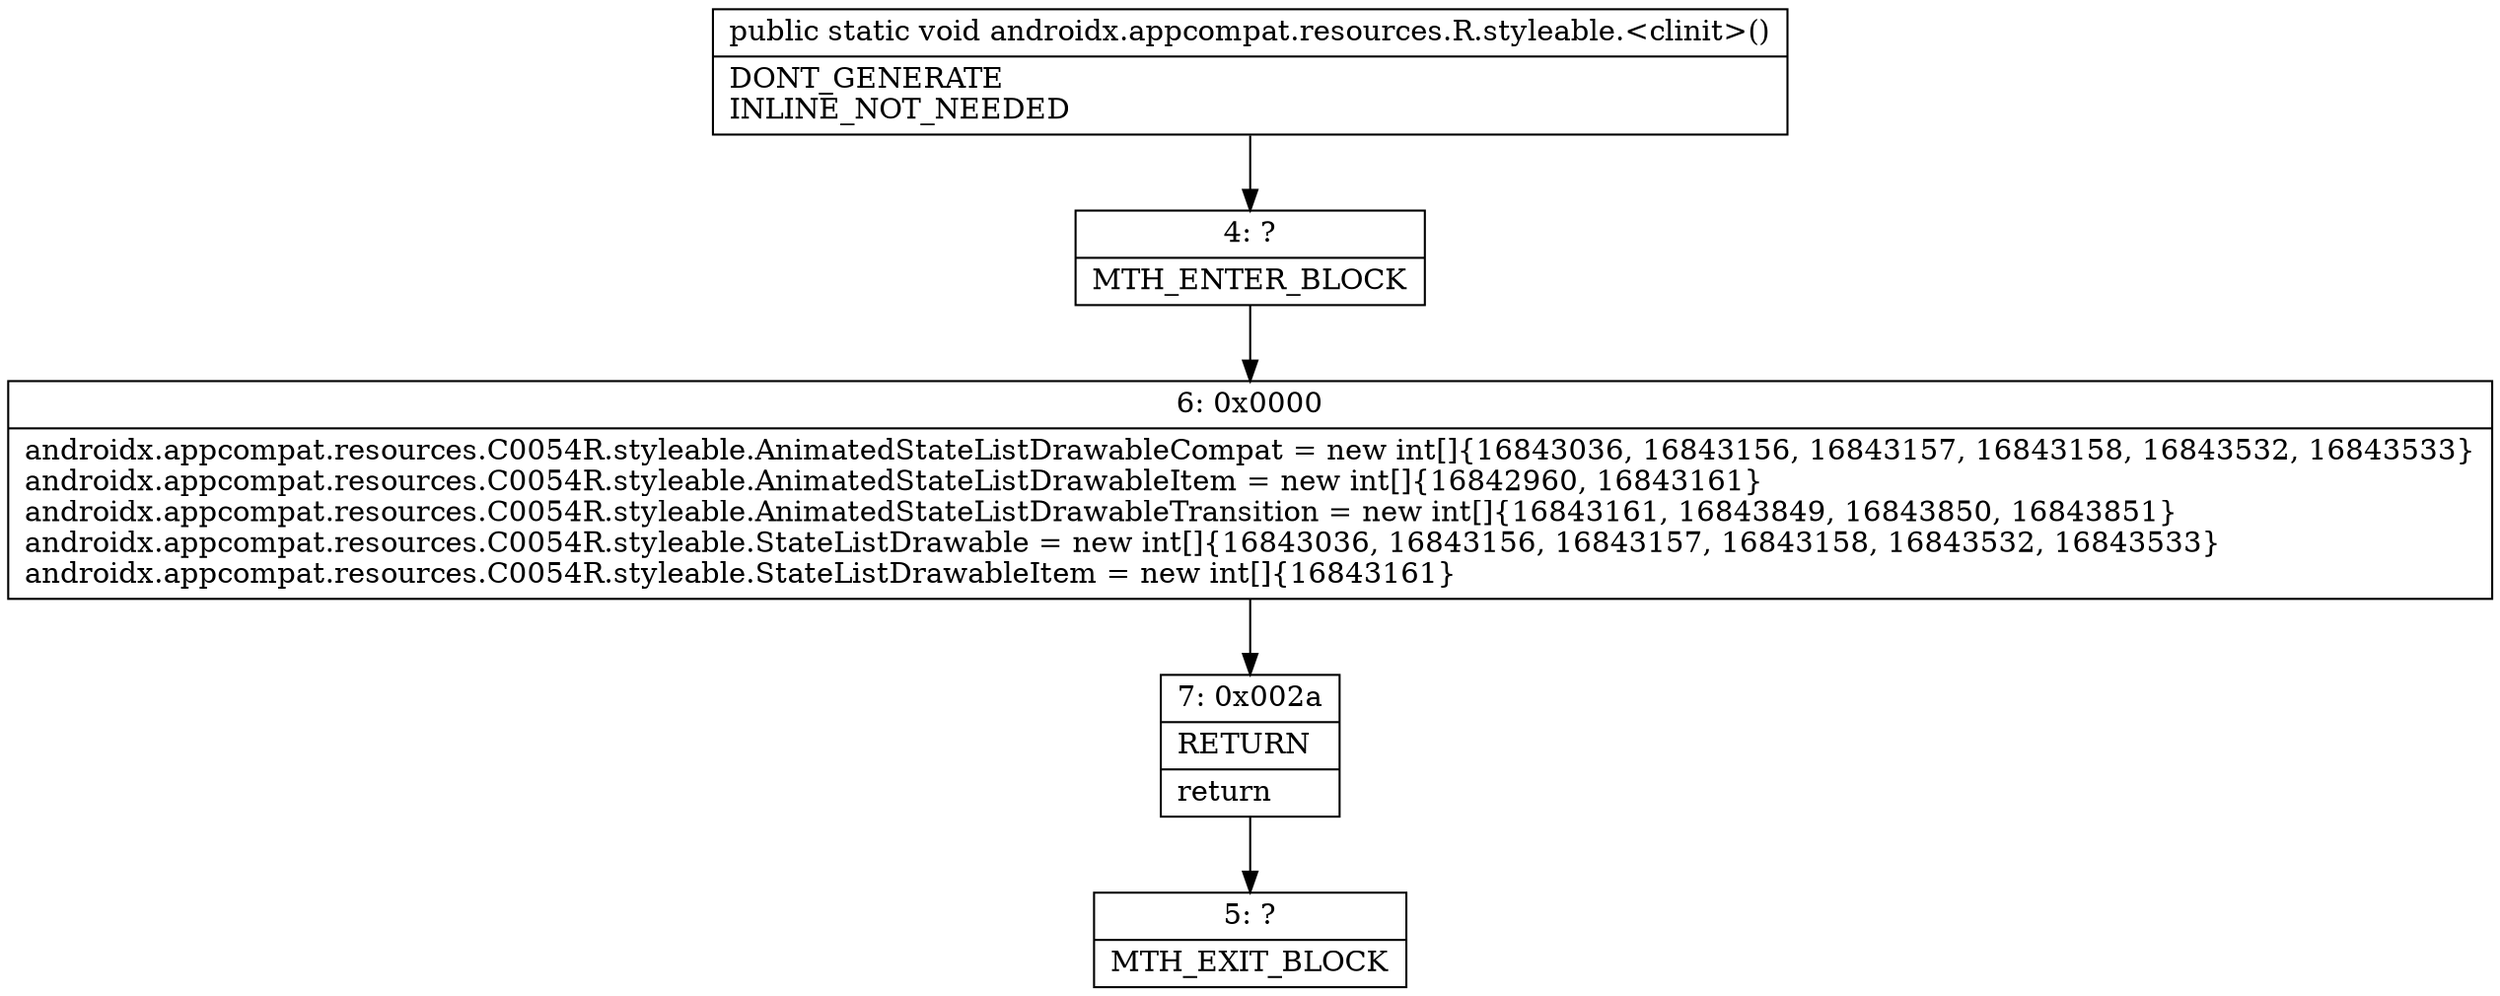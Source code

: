 digraph "CFG forandroidx.appcompat.resources.R.styleable.\<clinit\>()V" {
Node_4 [shape=record,label="{4\:\ ?|MTH_ENTER_BLOCK\l}"];
Node_6 [shape=record,label="{6\:\ 0x0000|androidx.appcompat.resources.C0054R.styleable.AnimatedStateListDrawableCompat = new int[]\{16843036, 16843156, 16843157, 16843158, 16843532, 16843533\}\landroidx.appcompat.resources.C0054R.styleable.AnimatedStateListDrawableItem = new int[]\{16842960, 16843161\}\landroidx.appcompat.resources.C0054R.styleable.AnimatedStateListDrawableTransition = new int[]\{16843161, 16843849, 16843850, 16843851\}\landroidx.appcompat.resources.C0054R.styleable.StateListDrawable = new int[]\{16843036, 16843156, 16843157, 16843158, 16843532, 16843533\}\landroidx.appcompat.resources.C0054R.styleable.StateListDrawableItem = new int[]\{16843161\}\l}"];
Node_7 [shape=record,label="{7\:\ 0x002a|RETURN\l|return\l}"];
Node_5 [shape=record,label="{5\:\ ?|MTH_EXIT_BLOCK\l}"];
MethodNode[shape=record,label="{public static void androidx.appcompat.resources.R.styleable.\<clinit\>()  | DONT_GENERATE\lINLINE_NOT_NEEDED\l}"];
MethodNode -> Node_4;Node_4 -> Node_6;
Node_6 -> Node_7;
Node_7 -> Node_5;
}

